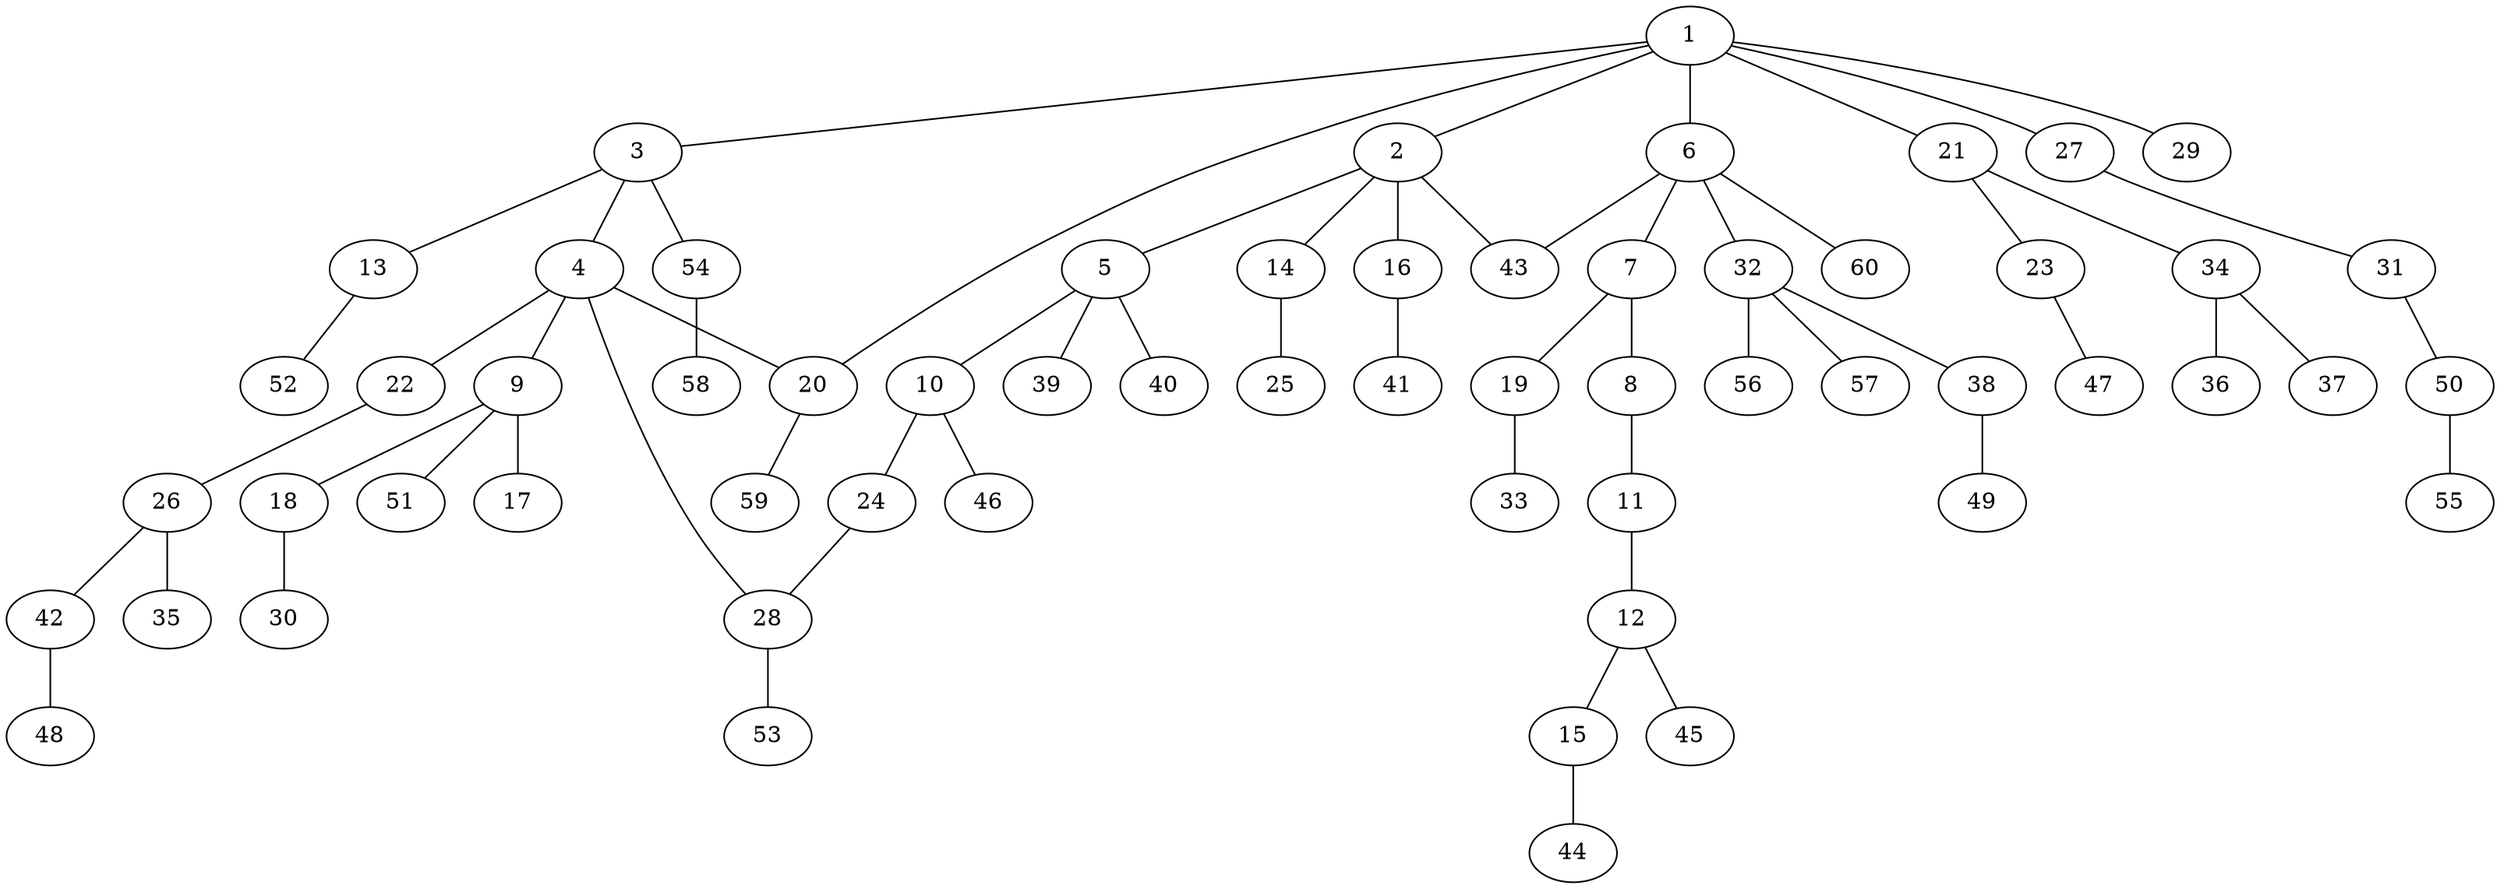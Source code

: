 graph graphname {1--2
1--3
1--6
1--20
1--21
1--27
1--29
2--5
2--14
2--16
2--43
3--4
3--13
3--54
4--9
4--20
4--22
4--28
5--10
5--39
5--40
6--7
6--32
6--43
6--60
7--8
7--19
8--11
9--17
9--18
9--51
10--24
10--46
11--12
12--15
12--45
13--52
14--25
15--44
16--41
18--30
19--33
20--59
21--23
21--34
22--26
23--47
24--28
26--35
26--42
27--31
28--53
31--50
32--38
32--56
32--57
34--36
34--37
38--49
42--48
50--55
54--58
}